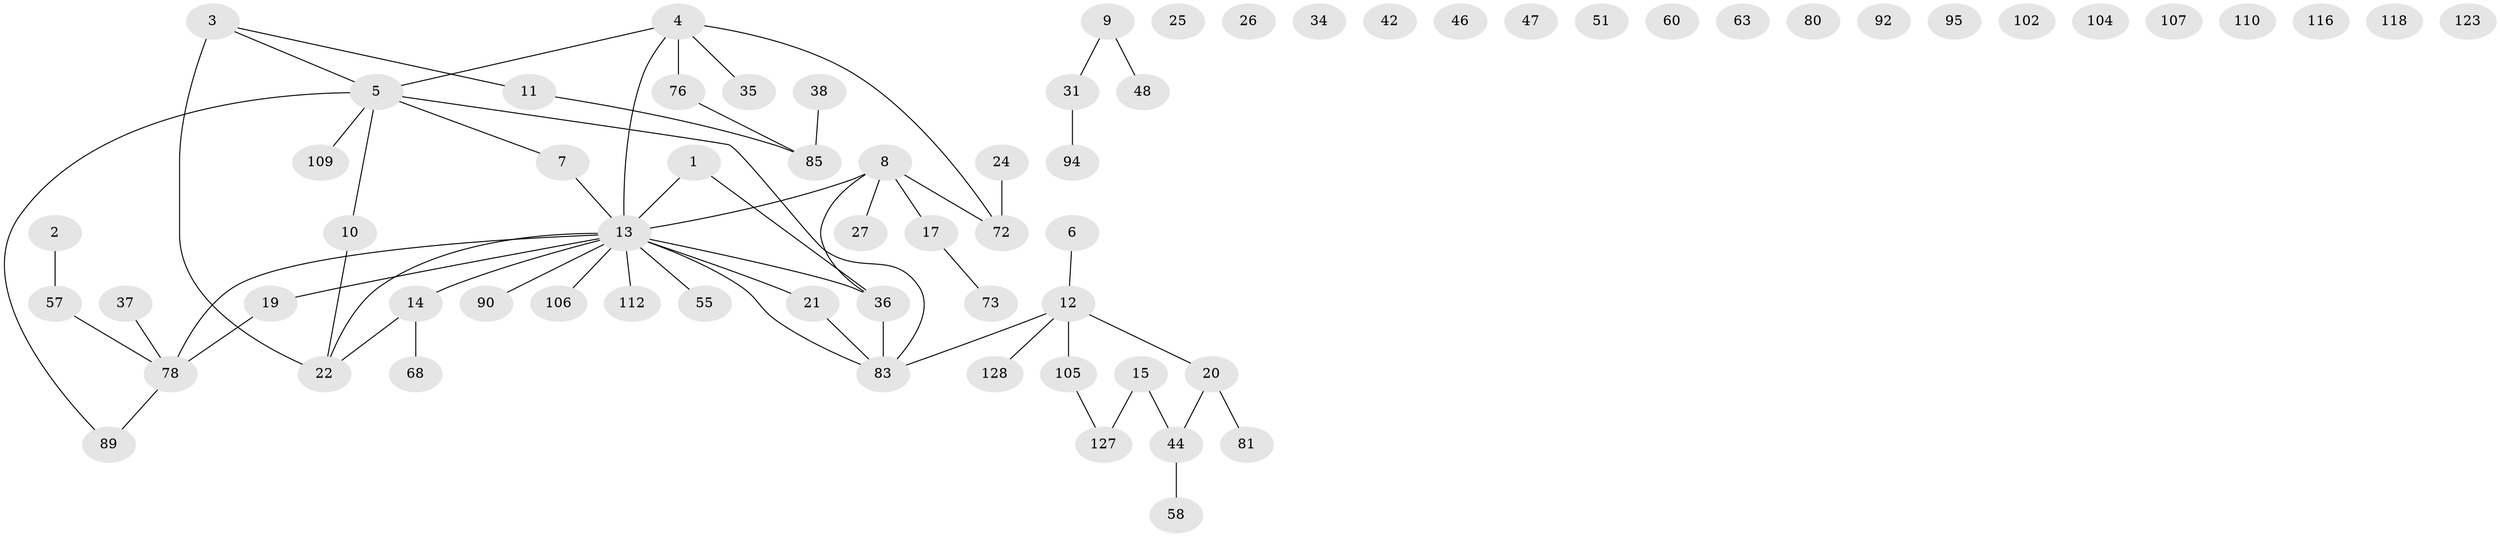 // original degree distribution, {2: 0.27007299270072993, 1: 0.32116788321167883, 4: 0.08759124087591241, 6: 0.0364963503649635, 3: 0.1386861313868613, 0: 0.12408759124087591, 5: 0.021897810218978103}
// Generated by graph-tools (version 1.1) at 2025/12/03/09/25 04:12:58]
// undirected, 68 vertices, 61 edges
graph export_dot {
graph [start="1"]
  node [color=gray90,style=filled];
  1;
  2 [super="+136"];
  3 [super="+29"];
  4 [super="+52+61+16"];
  5 [super="+121+56+18"];
  6 [super="+87"];
  7 [super="+32"];
  8 [super="+70+33"];
  9 [super="+114"];
  10 [super="+129+49"];
  11;
  12 [super="+74"];
  13 [super="+45+75"];
  14 [super="+82+28"];
  15 [super="+84+30"];
  17;
  19 [super="+103"];
  20 [super="+88+91"];
  21 [super="+23"];
  22 [super="+66"];
  24 [super="+69"];
  25;
  26;
  27 [super="+41"];
  31;
  34;
  35;
  36 [super="+39"];
  37 [super="+40+77"];
  38 [super="+79"];
  42;
  44 [super="+64+97+50"];
  46;
  47;
  48;
  51;
  55;
  57 [super="+100"];
  58;
  60;
  63 [super="+67"];
  68;
  72;
  73;
  76;
  78 [super="+132+120"];
  80;
  81;
  83 [super="+113"];
  85 [super="+86"];
  89 [super="+119"];
  90;
  92;
  94 [super="+111"];
  95;
  102;
  104;
  105;
  106;
  107;
  109;
  110;
  112;
  116;
  118;
  123 [super="+130"];
  127;
  128;
  1 -- 13;
  1 -- 36;
  2 -- 57;
  3 -- 11;
  3 -- 22 [weight=2];
  3 -- 5;
  4 -- 72;
  4 -- 35;
  4 -- 13;
  4 -- 76;
  4 -- 5;
  5 -- 10;
  5 -- 83;
  5 -- 89;
  5 -- 109;
  5 -- 7;
  6 -- 12;
  7 -- 13;
  8 -- 17;
  8 -- 13 [weight=2];
  8 -- 36;
  8 -- 72;
  8 -- 27;
  9 -- 48;
  9 -- 31;
  10 -- 22;
  11 -- 85;
  12 -- 128;
  12 -- 20;
  12 -- 105;
  12 -- 83;
  13 -- 78 [weight=2];
  13 -- 112;
  13 -- 83;
  13 -- 21;
  13 -- 55;
  13 -- 22;
  13 -- 36;
  13 -- 19;
  13 -- 106;
  13 -- 90;
  13 -- 14;
  14 -- 68;
  14 -- 22;
  15 -- 127;
  15 -- 44;
  17 -- 73;
  19 -- 78;
  20 -- 81;
  20 -- 44 [weight=2];
  21 -- 83;
  24 -- 72;
  31 -- 94;
  36 -- 83;
  37 -- 78;
  38 -- 85;
  44 -- 58;
  57 -- 78;
  76 -- 85;
  78 -- 89;
  105 -- 127;
}
